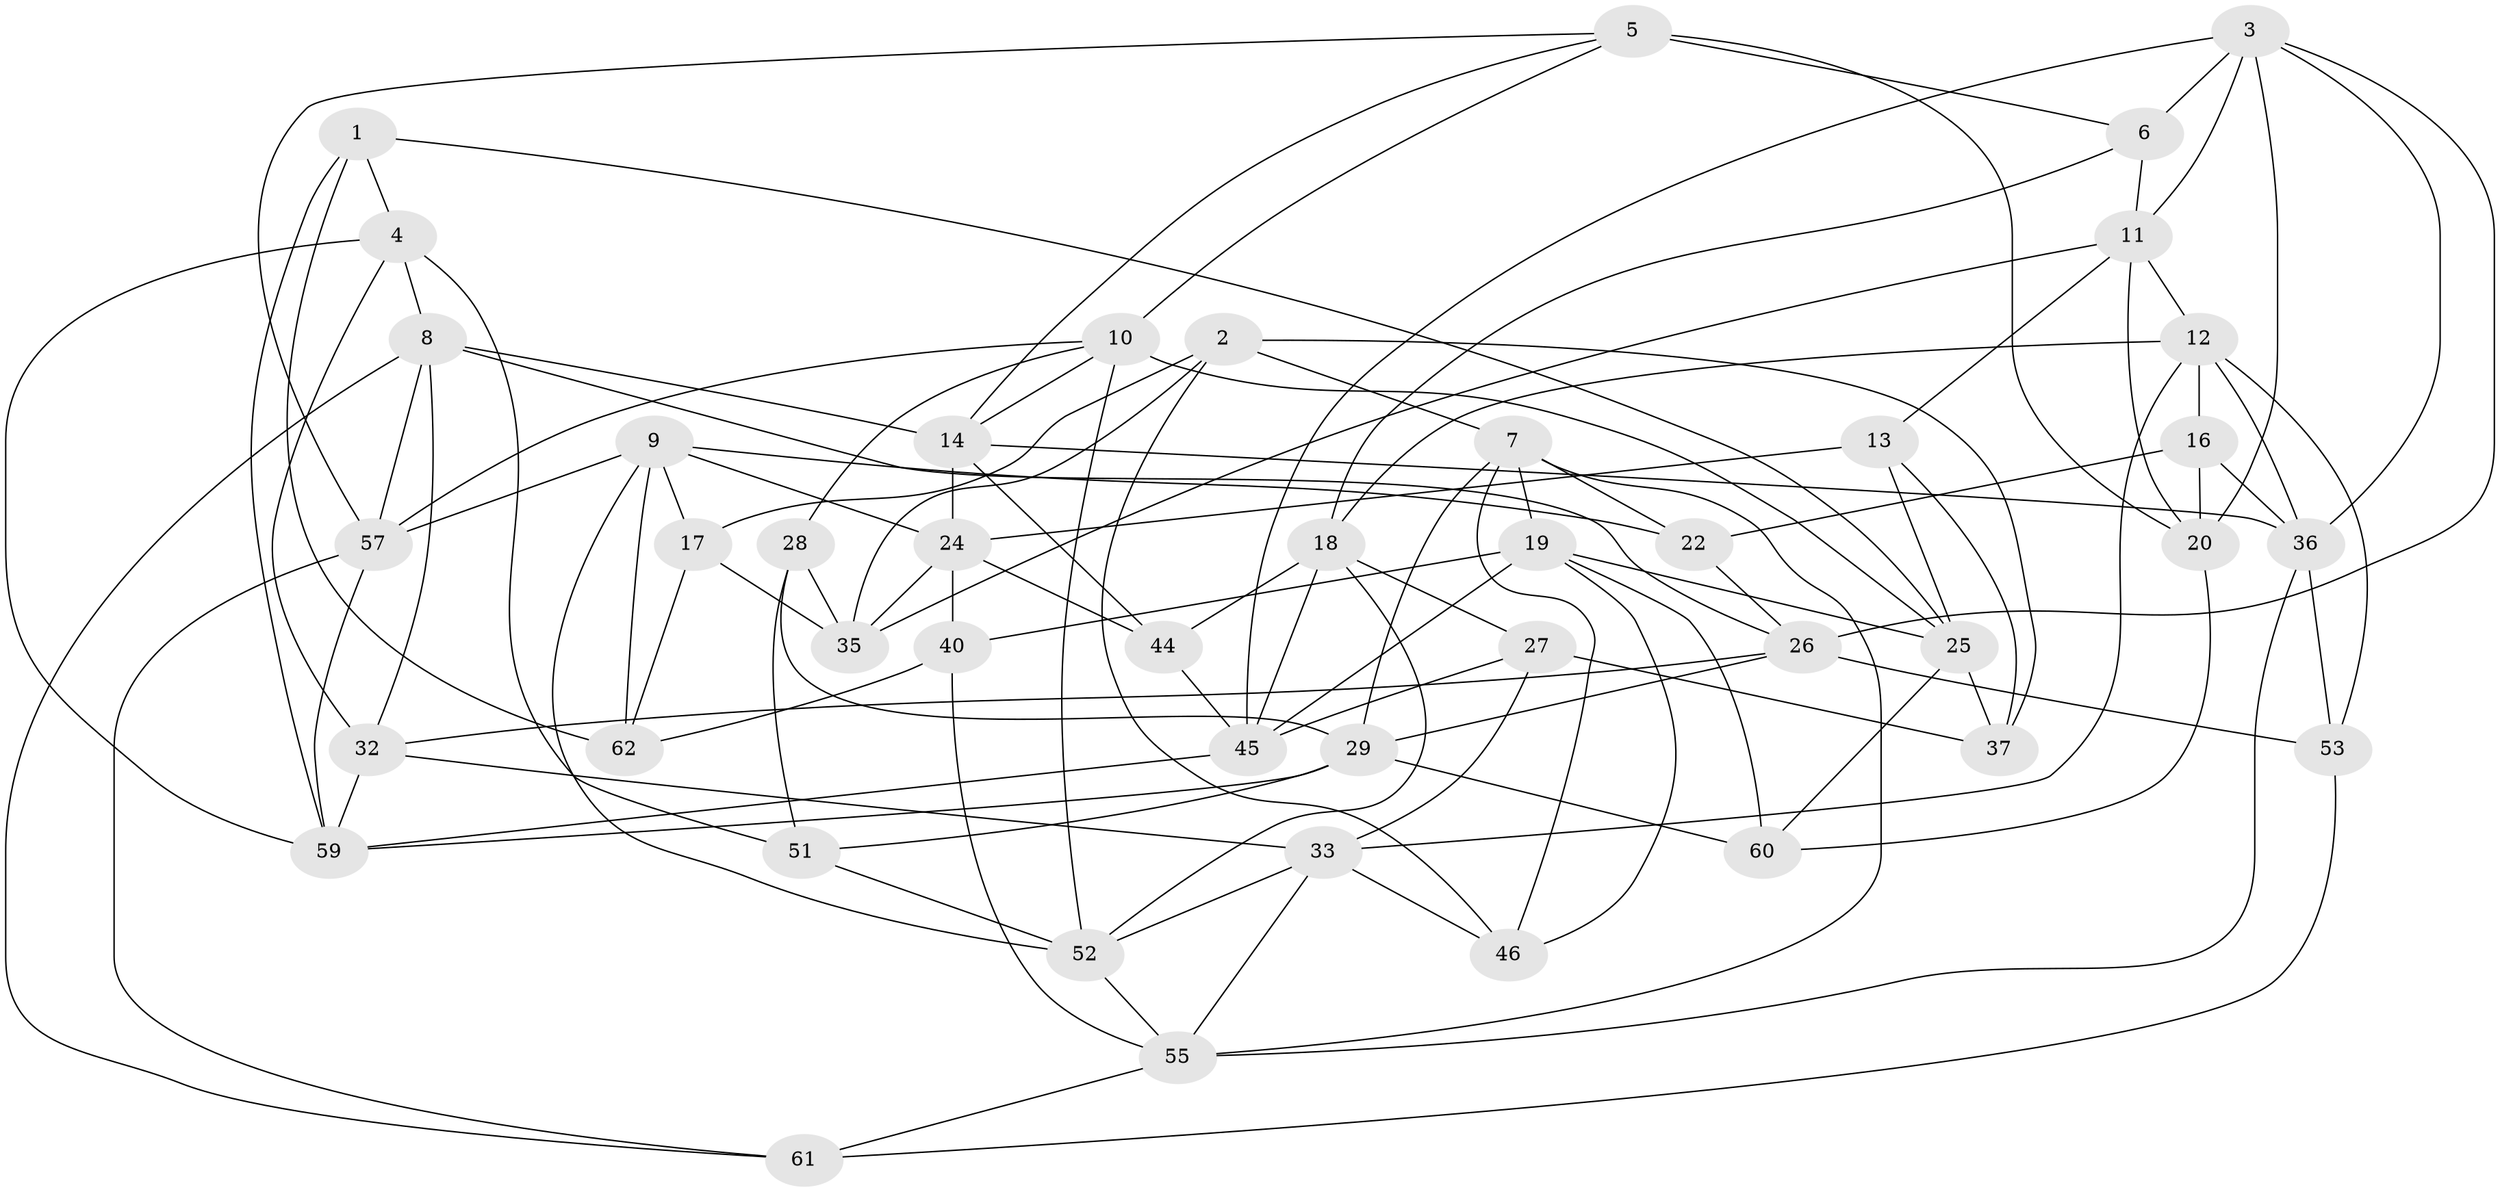 // Generated by graph-tools (version 1.1) at 2025/24/03/03/25 07:24:24]
// undirected, 44 vertices, 112 edges
graph export_dot {
graph [start="1"]
  node [color=gray90,style=filled];
  1;
  2 [super="+31"];
  3 [super="+34"];
  4 [super="+38"];
  5 [super="+63"];
  6;
  7 [super="+15"];
  8 [super="+68"];
  9 [super="+50"];
  10 [super="+23"];
  11 [super="+71"];
  12 [super="+39"];
  13;
  14 [super="+47"];
  16;
  17;
  18 [super="+21"];
  19 [super="+30"];
  20 [super="+48"];
  22;
  24 [super="+42"];
  25 [super="+67"];
  26 [super="+70"];
  27;
  28;
  29 [super="+43"];
  32 [super="+49"];
  33 [super="+64"];
  35 [super="+41"];
  36 [super="+69"];
  37;
  40;
  44;
  45 [super="+56"];
  46;
  51;
  52 [super="+54"];
  53;
  55 [super="+58"];
  57 [super="+65"];
  59 [super="+66"];
  60;
  61;
  62;
  1 -- 59;
  1 -- 62;
  1 -- 4;
  1 -- 25;
  2 -- 17;
  2 -- 46;
  2 -- 37;
  2 -- 35 [weight=2];
  2 -- 7;
  3 -- 6;
  3 -- 36;
  3 -- 11;
  3 -- 45;
  3 -- 26;
  3 -- 20;
  4 -- 51;
  4 -- 32 [weight=2];
  4 -- 59;
  4 -- 8;
  5 -- 6;
  5 -- 20 [weight=2];
  5 -- 57;
  5 -- 14;
  5 -- 10;
  6 -- 18;
  6 -- 11;
  7 -- 19;
  7 -- 29;
  7 -- 46;
  7 -- 55;
  7 -- 22;
  8 -- 61;
  8 -- 57;
  8 -- 14;
  8 -- 32;
  8 -- 26;
  9 -- 57;
  9 -- 62;
  9 -- 24;
  9 -- 17;
  9 -- 52;
  9 -- 22;
  10 -- 28;
  10 -- 14;
  10 -- 25;
  10 -- 57;
  10 -- 52;
  11 -- 13;
  11 -- 20;
  11 -- 35;
  11 -- 12;
  12 -- 36;
  12 -- 33;
  12 -- 16;
  12 -- 18;
  12 -- 53;
  13 -- 37;
  13 -- 24;
  13 -- 25;
  14 -- 24;
  14 -- 36;
  14 -- 44;
  16 -- 36;
  16 -- 20;
  16 -- 22;
  17 -- 62;
  17 -- 35;
  18 -- 45;
  18 -- 27;
  18 -- 44;
  18 -- 52;
  19 -- 25;
  19 -- 60;
  19 -- 40;
  19 -- 45;
  19 -- 46;
  20 -- 60;
  22 -- 26;
  24 -- 44;
  24 -- 40;
  24 -- 35;
  25 -- 60;
  25 -- 37;
  26 -- 53;
  26 -- 29;
  26 -- 32;
  27 -- 33;
  27 -- 37;
  27 -- 45;
  28 -- 51;
  28 -- 35;
  28 -- 29;
  29 -- 60;
  29 -- 59;
  29 -- 51;
  32 -- 59;
  32 -- 33;
  33 -- 46;
  33 -- 52;
  33 -- 55;
  36 -- 53;
  36 -- 55;
  40 -- 62;
  40 -- 55;
  44 -- 45;
  45 -- 59;
  51 -- 52;
  52 -- 55;
  53 -- 61;
  55 -- 61;
  57 -- 61;
  57 -- 59;
}
